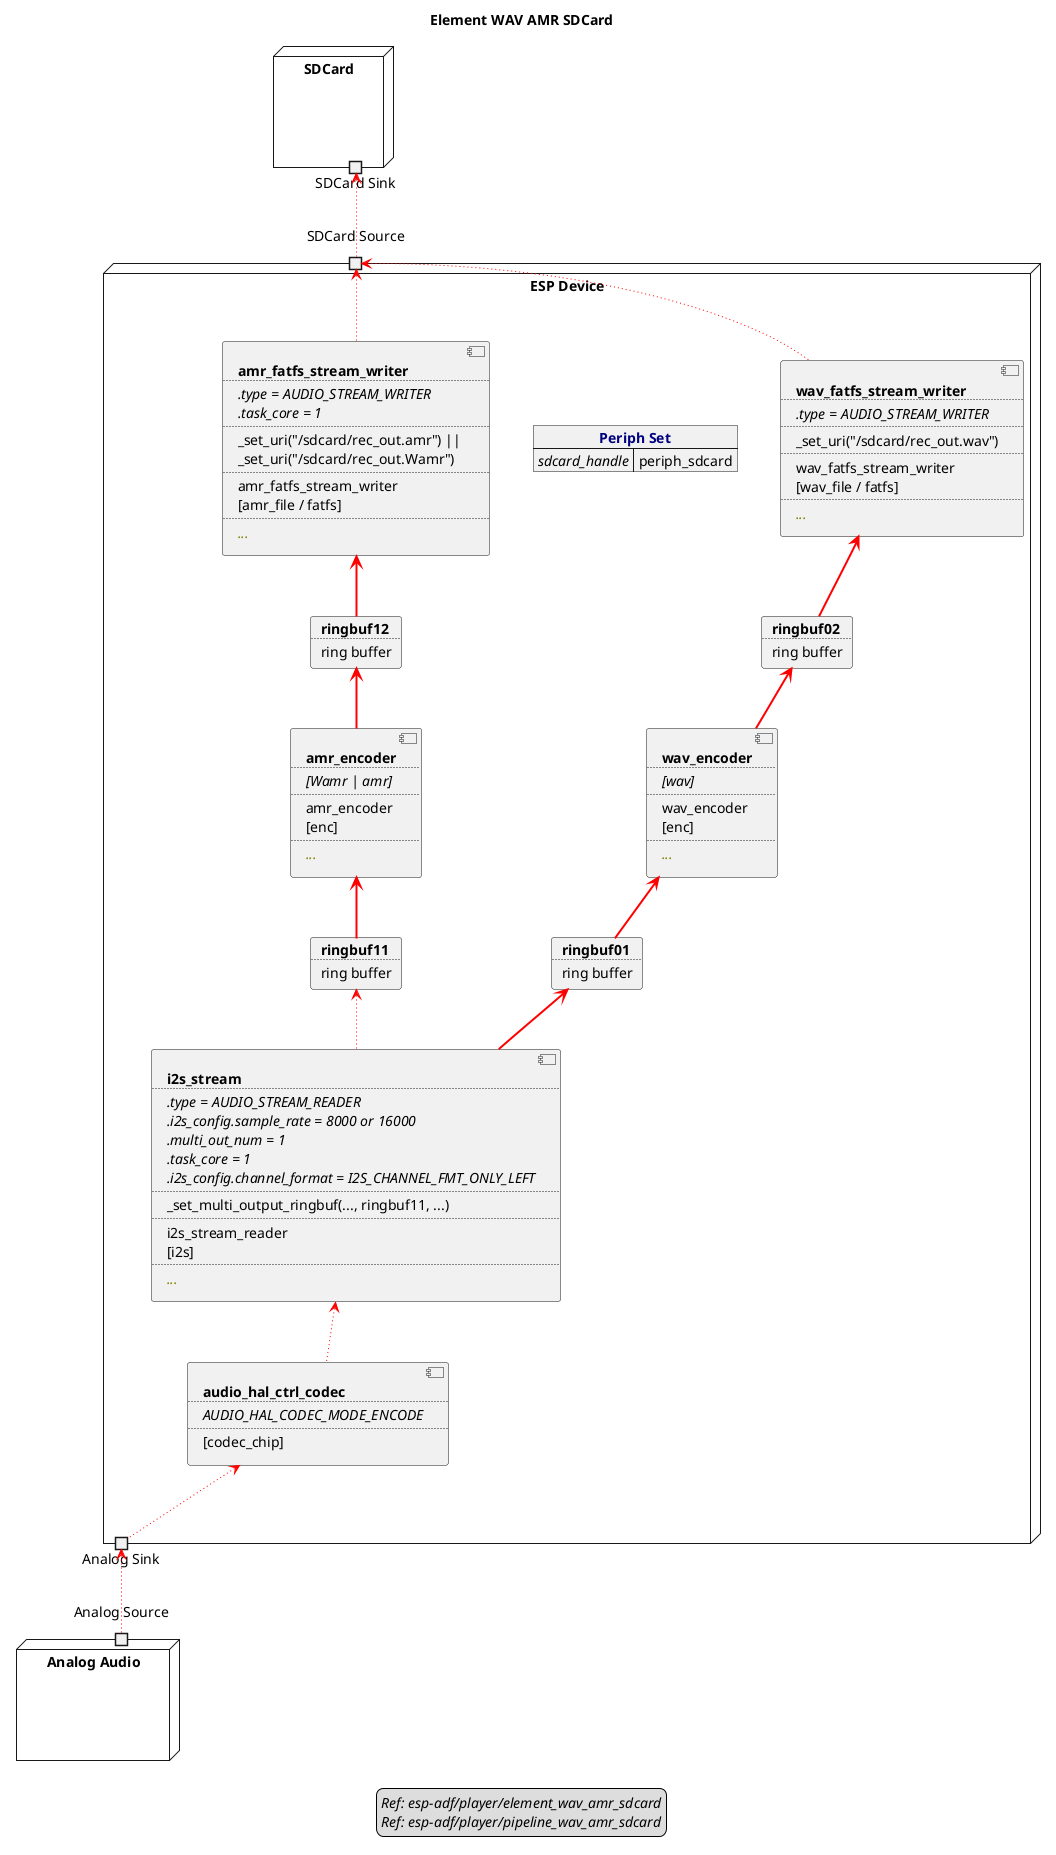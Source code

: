 ﻿@startuml element_wav_amr_sdcard
title Element WAV AMR SDCard
allowmixing

legend
//Ref: esp-adf/player/element_wav_amr_sdcard//
//Ref: esp-adf/player/pipeline_wav_amr_sdcard//
end legend

node "SDCard" as SDCard {
    portout "SDCard Sink" as SdcardSink
}

node "ESP Device" as ESPDevice {

    json "<b><color navy>Periph Set" as periph_set {
        "<i>sdcard_handle" : "periph_sdcard"
    }

    portin "SDCard Source" as SdcardSource

    component WavFatfsStream [
        <b>wav_fatfs_stream_writer
        ....
        <i>.type = AUDIO_STREAM_WRITER
        ....
        _set_uri("/sdcard/rec_out.wav")
        ....
        wav_fatfs_stream_writer
        [wav_file / fatfs]
        ....
        <i><color olive>...
    ]

    card ringbuf02 [
        <b>ringbuf02
        ....
        ring buffer
    ]

    component WavDecoder [
        <b>wav_encoder
        ....
        <i>[wav]
        ....
        wav_encoder
        [enc]
        ....
        <i><color olive>...
    ]

    card ringbuf01 [
        <b>ringbuf01
        ....
        ring buffer
    ]

    component I2SStream [
        <b>i2s_stream
        ....
        <i>.type = AUDIO_STREAM_READER
        <i>.i2s_config.sample_rate = 8000 or 16000
        <i>.multi_out_num = 1
        <i>.task_core = 1
        <i>.i2s_config.channel_format = I2S_CHANNEL_FMT_ONLY_LEFT
        ....
        _set_multi_output_ringbuf(..., ringbuf11, ...)
        ....
        i2s_stream_reader
        [i2s]
        ....
        <i><color olive>...
    ]


    component AmrFatfsStream [
        <b>amr_fatfs_stream_writer
        ....
        <i>.type = AUDIO_STREAM_WRITER
        <i>.task_core = 1
        ....
        _set_uri("/sdcard/rec_out.amr") || 
        _set_uri("/sdcard/rec_out.Wamr")
        ....
        amr_fatfs_stream_writer
        [amr_file / fatfs]
        ....
        <i><color olive>...
    ]

    card ringbuf12 [
        <b>ringbuf12
        ....
        ring buffer
    ]

    component AmrEncoder [
        <b>amr_encoder
        ....
        <i>[Wamr | amr]
        ....
        amr_encoder
        [enc]
        ....
        <i><color olive>...
    ]

    card ringbuf11 [
        <b>ringbuf11
        ....
        ring buffer
    ]

    component HALCodec [
        <b>audio_hal_ctrl_codec
        ....
        <i>AUDIO_HAL_CODEC_MODE_ENCODE
        ....
        [codec_chip]
    ]

    portout "Analog Sink" as AnalogSink
} 

node "Analog Audio" as AnalogAudio  {
    portin "Analog Source" as AnalogSource
}

SdcardSink <-- SdcardSource      #line:red;line.dotted;text:red

SdcardSource  <-- WavFatfsStream #line:red;line.dotted;text:red
WavFatfsStream<-- ringbuf02      #line:red;line.bold;text:red
ringbuf02     <-- WavDecoder     #line:red;line.bold;text:red
WavDecoder    <-- ringbuf01      #line:red;line.bold;text:red
ringbuf01     <-- I2SStream      #line:red;line.bold;text:red
I2SStream  <-- HALCodec          #line:red;line.dotted;text:red
HALCodec   <-- AnalogSink        #line:red;line.dotted;text:red

SdcardSource  <-- AmrFatfsStream #line:red;line.dotted;text:red
AmrFatfsStream<-- ringbuf12      #line:red;line.bold;text:red
ringbuf12     <-- AmrEncoder     #line:red;line.bold;text:red
AmrEncoder    <-- ringbuf11      #line:red;line.bold;text:red
ringbuf11     <-- I2SStream      #line:red;line.dotted;text:red

AnalogSink <-- AnalogSource     #line:red;line.dotted;text:red

@enduml
